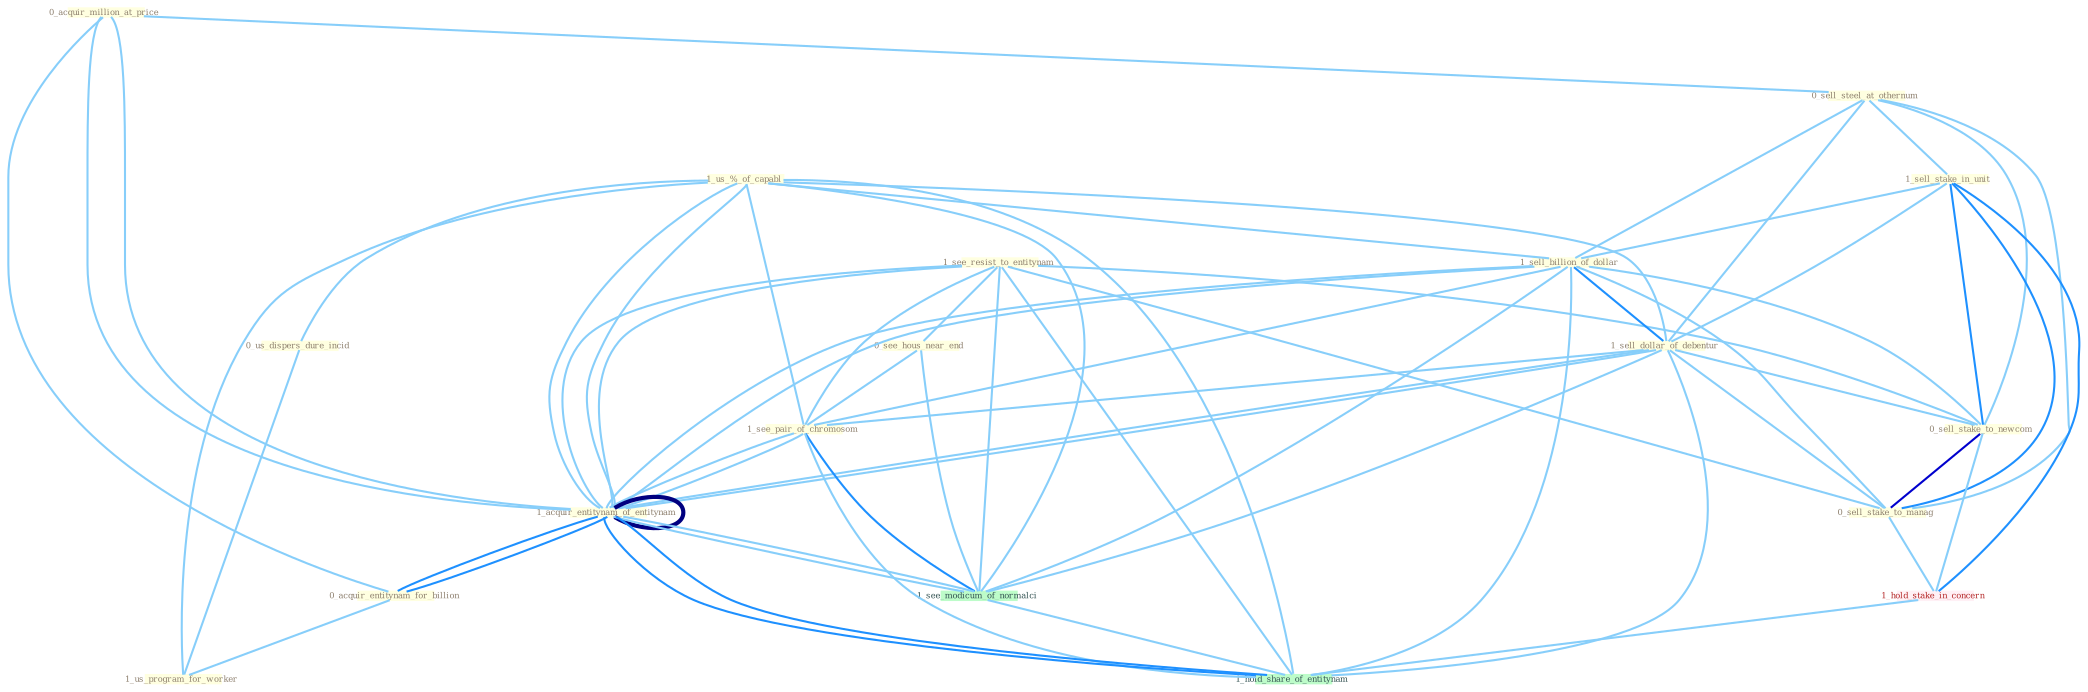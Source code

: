 Graph G{ 
    node
    [shape=polygon,style=filled,width=.5,height=.06,color="#BDFCC9",fixedsize=true,fontsize=4,
    fontcolor="#2f4f4f"];
    {node
    [color="#ffffe0", fontcolor="#8b7d6b"] "1_see_resist_to_entitynam " "0_acquir_million_at_price " "0_see_hous_near_end " "0_sell_steel_at_othernum " "1_sell_stake_in_unit " "1_us_%_of_capabl " "1_sell_billion_of_dollar " "1_sell_dollar_of_debentur " "0_sell_stake_to_newcom " "1_see_pair_of_chromosom " "0_us_dispers_dure_incid " "0_sell_stake_to_manag " "1_acquir_entitynam_of_entitynam " "0_acquir_entitynam_for_billion " "1_us_program_for_worker "}
{node [color="#fff0f5", fontcolor="#b22222"] "1_hold_stake_in_concern "}
edge [color="#B0E2FF"];

	"1_see_resist_to_entitynam " -- "0_see_hous_near_end " [w="1", color="#87cefa" ];
	"1_see_resist_to_entitynam " -- "0_sell_stake_to_newcom " [w="1", color="#87cefa" ];
	"1_see_resist_to_entitynam " -- "1_see_pair_of_chromosom " [w="1", color="#87cefa" ];
	"1_see_resist_to_entitynam " -- "0_sell_stake_to_manag " [w="1", color="#87cefa" ];
	"1_see_resist_to_entitynam " -- "1_acquir_entitynam_of_entitynam " [w="1", color="#87cefa" ];
	"1_see_resist_to_entitynam " -- "1_see_modicum_of_normalci " [w="1", color="#87cefa" ];
	"1_see_resist_to_entitynam " -- "1_acquir_entitynam_of_entitynam " [w="1", color="#87cefa" ];
	"1_see_resist_to_entitynam " -- "1_hold_share_of_entitynam " [w="1", color="#87cefa" ];
	"0_acquir_million_at_price " -- "0_sell_steel_at_othernum " [w="1", color="#87cefa" ];
	"0_acquir_million_at_price " -- "1_acquir_entitynam_of_entitynam " [w="1", color="#87cefa" ];
	"0_acquir_million_at_price " -- "0_acquir_entitynam_for_billion " [w="1", color="#87cefa" ];
	"0_acquir_million_at_price " -- "1_acquir_entitynam_of_entitynam " [w="1", color="#87cefa" ];
	"0_see_hous_near_end " -- "1_see_pair_of_chromosom " [w="1", color="#87cefa" ];
	"0_see_hous_near_end " -- "1_see_modicum_of_normalci " [w="1", color="#87cefa" ];
	"0_sell_steel_at_othernum " -- "1_sell_stake_in_unit " [w="1", color="#87cefa" ];
	"0_sell_steel_at_othernum " -- "1_sell_billion_of_dollar " [w="1", color="#87cefa" ];
	"0_sell_steel_at_othernum " -- "1_sell_dollar_of_debentur " [w="1", color="#87cefa" ];
	"0_sell_steel_at_othernum " -- "0_sell_stake_to_newcom " [w="1", color="#87cefa" ];
	"0_sell_steel_at_othernum " -- "0_sell_stake_to_manag " [w="1", color="#87cefa" ];
	"1_sell_stake_in_unit " -- "1_sell_billion_of_dollar " [w="1", color="#87cefa" ];
	"1_sell_stake_in_unit " -- "1_sell_dollar_of_debentur " [w="1", color="#87cefa" ];
	"1_sell_stake_in_unit " -- "0_sell_stake_to_newcom " [w="2", color="#1e90ff" , len=0.8];
	"1_sell_stake_in_unit " -- "0_sell_stake_to_manag " [w="2", color="#1e90ff" , len=0.8];
	"1_sell_stake_in_unit " -- "1_hold_stake_in_concern " [w="2", color="#1e90ff" , len=0.8];
	"1_us_%_of_capabl " -- "1_sell_billion_of_dollar " [w="1", color="#87cefa" ];
	"1_us_%_of_capabl " -- "1_sell_dollar_of_debentur " [w="1", color="#87cefa" ];
	"1_us_%_of_capabl " -- "1_see_pair_of_chromosom " [w="1", color="#87cefa" ];
	"1_us_%_of_capabl " -- "0_us_dispers_dure_incid " [w="1", color="#87cefa" ];
	"1_us_%_of_capabl " -- "1_acquir_entitynam_of_entitynam " [w="1", color="#87cefa" ];
	"1_us_%_of_capabl " -- "1_us_program_for_worker " [w="1", color="#87cefa" ];
	"1_us_%_of_capabl " -- "1_see_modicum_of_normalci " [w="1", color="#87cefa" ];
	"1_us_%_of_capabl " -- "1_acquir_entitynam_of_entitynam " [w="1", color="#87cefa" ];
	"1_us_%_of_capabl " -- "1_hold_share_of_entitynam " [w="1", color="#87cefa" ];
	"1_sell_billion_of_dollar " -- "1_sell_dollar_of_debentur " [w="2", color="#1e90ff" , len=0.8];
	"1_sell_billion_of_dollar " -- "0_sell_stake_to_newcom " [w="1", color="#87cefa" ];
	"1_sell_billion_of_dollar " -- "1_see_pair_of_chromosom " [w="1", color="#87cefa" ];
	"1_sell_billion_of_dollar " -- "0_sell_stake_to_manag " [w="1", color="#87cefa" ];
	"1_sell_billion_of_dollar " -- "1_acquir_entitynam_of_entitynam " [w="1", color="#87cefa" ];
	"1_sell_billion_of_dollar " -- "1_see_modicum_of_normalci " [w="1", color="#87cefa" ];
	"1_sell_billion_of_dollar " -- "1_acquir_entitynam_of_entitynam " [w="1", color="#87cefa" ];
	"1_sell_billion_of_dollar " -- "1_hold_share_of_entitynam " [w="1", color="#87cefa" ];
	"1_sell_dollar_of_debentur " -- "0_sell_stake_to_newcom " [w="1", color="#87cefa" ];
	"1_sell_dollar_of_debentur " -- "1_see_pair_of_chromosom " [w="1", color="#87cefa" ];
	"1_sell_dollar_of_debentur " -- "0_sell_stake_to_manag " [w="1", color="#87cefa" ];
	"1_sell_dollar_of_debentur " -- "1_acquir_entitynam_of_entitynam " [w="1", color="#87cefa" ];
	"1_sell_dollar_of_debentur " -- "1_see_modicum_of_normalci " [w="1", color="#87cefa" ];
	"1_sell_dollar_of_debentur " -- "1_acquir_entitynam_of_entitynam " [w="1", color="#87cefa" ];
	"1_sell_dollar_of_debentur " -- "1_hold_share_of_entitynam " [w="1", color="#87cefa" ];
	"0_sell_stake_to_newcom " -- "0_sell_stake_to_manag " [w="3", color="#0000cd" , len=0.6];
	"0_sell_stake_to_newcom " -- "1_hold_stake_in_concern " [w="1", color="#87cefa" ];
	"1_see_pair_of_chromosom " -- "1_acquir_entitynam_of_entitynam " [w="1", color="#87cefa" ];
	"1_see_pair_of_chromosom " -- "1_see_modicum_of_normalci " [w="2", color="#1e90ff" , len=0.8];
	"1_see_pair_of_chromosom " -- "1_acquir_entitynam_of_entitynam " [w="1", color="#87cefa" ];
	"1_see_pair_of_chromosom " -- "1_hold_share_of_entitynam " [w="1", color="#87cefa" ];
	"0_us_dispers_dure_incid " -- "1_us_program_for_worker " [w="1", color="#87cefa" ];
	"0_sell_stake_to_manag " -- "1_hold_stake_in_concern " [w="1", color="#87cefa" ];
	"1_acquir_entitynam_of_entitynam " -- "0_acquir_entitynam_for_billion " [w="2", color="#1e90ff" , len=0.8];
	"1_acquir_entitynam_of_entitynam " -- "1_see_modicum_of_normalci " [w="1", color="#87cefa" ];
	"1_acquir_entitynam_of_entitynam " -- "1_acquir_entitynam_of_entitynam " [w="4", style=bold, color="#000080", len=0.4];
	"1_acquir_entitynam_of_entitynam " -- "1_hold_share_of_entitynam " [w="2", color="#1e90ff" , len=0.8];
	"0_acquir_entitynam_for_billion " -- "1_us_program_for_worker " [w="1", color="#87cefa" ];
	"0_acquir_entitynam_for_billion " -- "1_acquir_entitynam_of_entitynam " [w="2", color="#1e90ff" , len=0.8];
	"1_hold_stake_in_concern " -- "1_hold_share_of_entitynam " [w="1", color="#87cefa" ];
	"1_see_modicum_of_normalci " -- "1_acquir_entitynam_of_entitynam " [w="1", color="#87cefa" ];
	"1_see_modicum_of_normalci " -- "1_hold_share_of_entitynam " [w="1", color="#87cefa" ];
	"1_acquir_entitynam_of_entitynam " -- "1_hold_share_of_entitynam " [w="2", color="#1e90ff" , len=0.8];
}